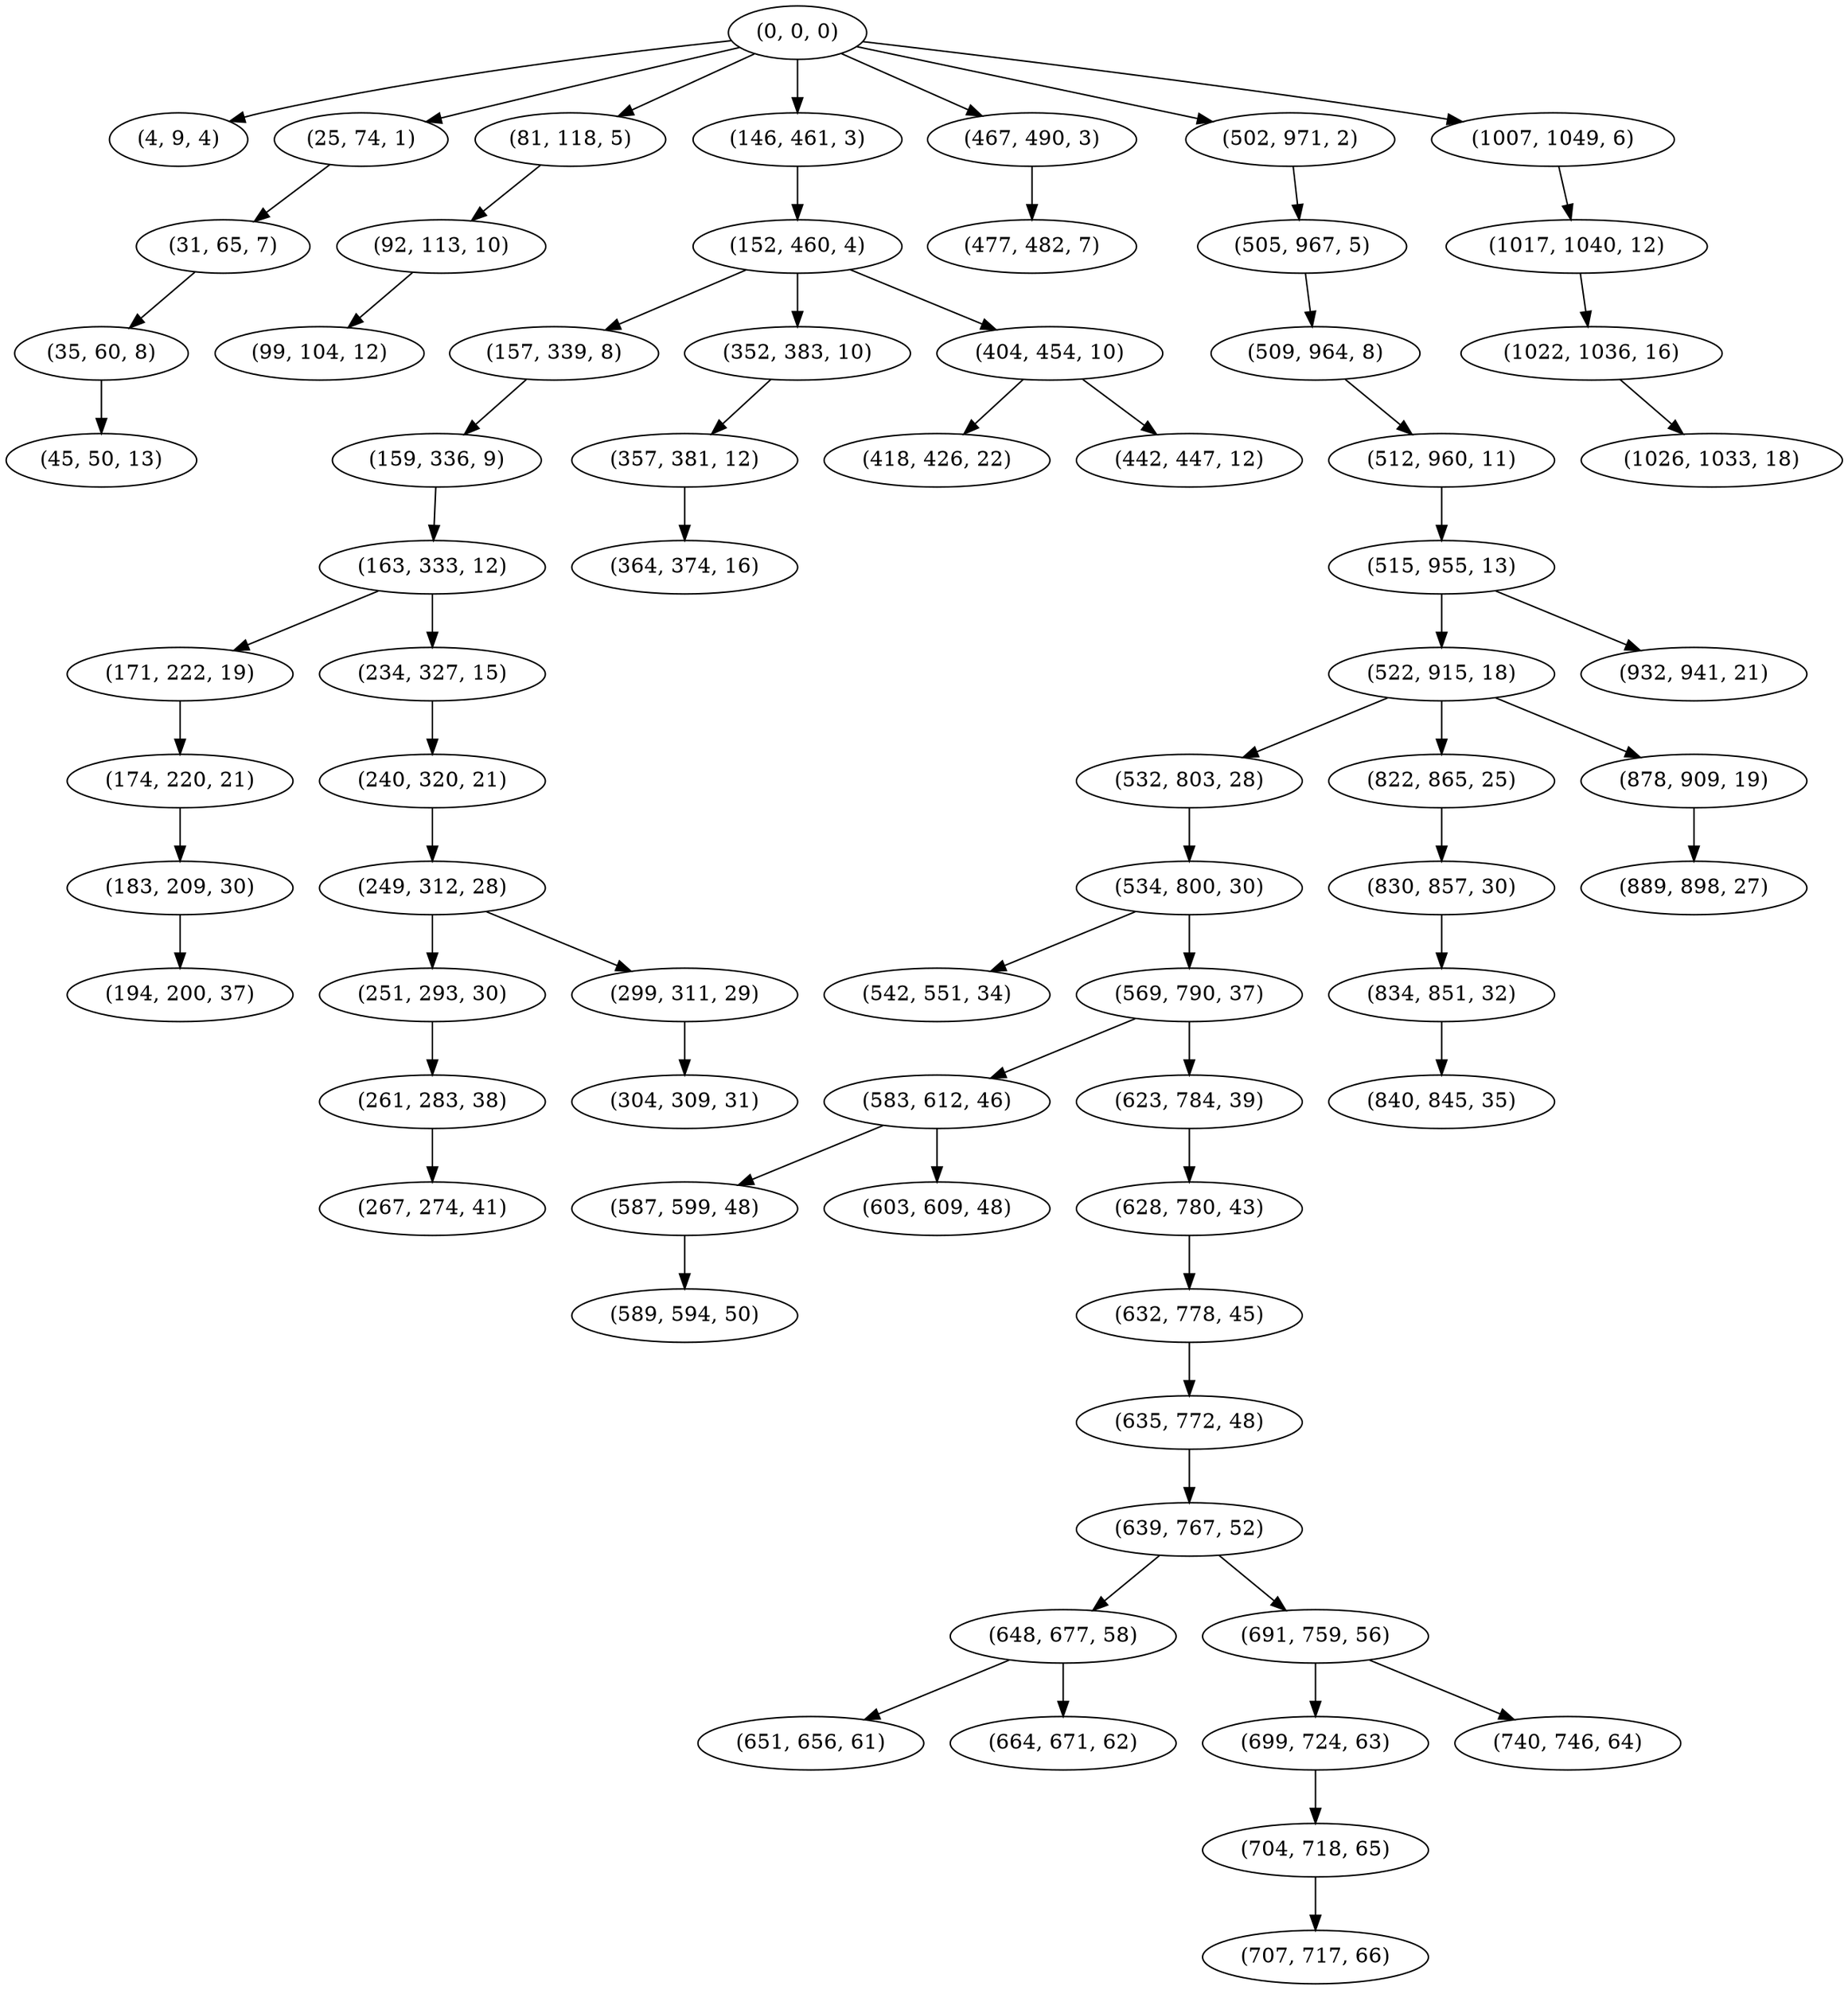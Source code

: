digraph tree {
    "(0, 0, 0)";
    "(4, 9, 4)";
    "(25, 74, 1)";
    "(31, 65, 7)";
    "(35, 60, 8)";
    "(45, 50, 13)";
    "(81, 118, 5)";
    "(92, 113, 10)";
    "(99, 104, 12)";
    "(146, 461, 3)";
    "(152, 460, 4)";
    "(157, 339, 8)";
    "(159, 336, 9)";
    "(163, 333, 12)";
    "(171, 222, 19)";
    "(174, 220, 21)";
    "(183, 209, 30)";
    "(194, 200, 37)";
    "(234, 327, 15)";
    "(240, 320, 21)";
    "(249, 312, 28)";
    "(251, 293, 30)";
    "(261, 283, 38)";
    "(267, 274, 41)";
    "(299, 311, 29)";
    "(304, 309, 31)";
    "(352, 383, 10)";
    "(357, 381, 12)";
    "(364, 374, 16)";
    "(404, 454, 10)";
    "(418, 426, 22)";
    "(442, 447, 12)";
    "(467, 490, 3)";
    "(477, 482, 7)";
    "(502, 971, 2)";
    "(505, 967, 5)";
    "(509, 964, 8)";
    "(512, 960, 11)";
    "(515, 955, 13)";
    "(522, 915, 18)";
    "(532, 803, 28)";
    "(534, 800, 30)";
    "(542, 551, 34)";
    "(569, 790, 37)";
    "(583, 612, 46)";
    "(587, 599, 48)";
    "(589, 594, 50)";
    "(603, 609, 48)";
    "(623, 784, 39)";
    "(628, 780, 43)";
    "(632, 778, 45)";
    "(635, 772, 48)";
    "(639, 767, 52)";
    "(648, 677, 58)";
    "(651, 656, 61)";
    "(664, 671, 62)";
    "(691, 759, 56)";
    "(699, 724, 63)";
    "(704, 718, 65)";
    "(707, 717, 66)";
    "(740, 746, 64)";
    "(822, 865, 25)";
    "(830, 857, 30)";
    "(834, 851, 32)";
    "(840, 845, 35)";
    "(878, 909, 19)";
    "(889, 898, 27)";
    "(932, 941, 21)";
    "(1007, 1049, 6)";
    "(1017, 1040, 12)";
    "(1022, 1036, 16)";
    "(1026, 1033, 18)";
    "(0, 0, 0)" -> "(4, 9, 4)";
    "(0, 0, 0)" -> "(25, 74, 1)";
    "(0, 0, 0)" -> "(81, 118, 5)";
    "(0, 0, 0)" -> "(146, 461, 3)";
    "(0, 0, 0)" -> "(467, 490, 3)";
    "(0, 0, 0)" -> "(502, 971, 2)";
    "(0, 0, 0)" -> "(1007, 1049, 6)";
    "(25, 74, 1)" -> "(31, 65, 7)";
    "(31, 65, 7)" -> "(35, 60, 8)";
    "(35, 60, 8)" -> "(45, 50, 13)";
    "(81, 118, 5)" -> "(92, 113, 10)";
    "(92, 113, 10)" -> "(99, 104, 12)";
    "(146, 461, 3)" -> "(152, 460, 4)";
    "(152, 460, 4)" -> "(157, 339, 8)";
    "(152, 460, 4)" -> "(352, 383, 10)";
    "(152, 460, 4)" -> "(404, 454, 10)";
    "(157, 339, 8)" -> "(159, 336, 9)";
    "(159, 336, 9)" -> "(163, 333, 12)";
    "(163, 333, 12)" -> "(171, 222, 19)";
    "(163, 333, 12)" -> "(234, 327, 15)";
    "(171, 222, 19)" -> "(174, 220, 21)";
    "(174, 220, 21)" -> "(183, 209, 30)";
    "(183, 209, 30)" -> "(194, 200, 37)";
    "(234, 327, 15)" -> "(240, 320, 21)";
    "(240, 320, 21)" -> "(249, 312, 28)";
    "(249, 312, 28)" -> "(251, 293, 30)";
    "(249, 312, 28)" -> "(299, 311, 29)";
    "(251, 293, 30)" -> "(261, 283, 38)";
    "(261, 283, 38)" -> "(267, 274, 41)";
    "(299, 311, 29)" -> "(304, 309, 31)";
    "(352, 383, 10)" -> "(357, 381, 12)";
    "(357, 381, 12)" -> "(364, 374, 16)";
    "(404, 454, 10)" -> "(418, 426, 22)";
    "(404, 454, 10)" -> "(442, 447, 12)";
    "(467, 490, 3)" -> "(477, 482, 7)";
    "(502, 971, 2)" -> "(505, 967, 5)";
    "(505, 967, 5)" -> "(509, 964, 8)";
    "(509, 964, 8)" -> "(512, 960, 11)";
    "(512, 960, 11)" -> "(515, 955, 13)";
    "(515, 955, 13)" -> "(522, 915, 18)";
    "(515, 955, 13)" -> "(932, 941, 21)";
    "(522, 915, 18)" -> "(532, 803, 28)";
    "(522, 915, 18)" -> "(822, 865, 25)";
    "(522, 915, 18)" -> "(878, 909, 19)";
    "(532, 803, 28)" -> "(534, 800, 30)";
    "(534, 800, 30)" -> "(542, 551, 34)";
    "(534, 800, 30)" -> "(569, 790, 37)";
    "(569, 790, 37)" -> "(583, 612, 46)";
    "(569, 790, 37)" -> "(623, 784, 39)";
    "(583, 612, 46)" -> "(587, 599, 48)";
    "(583, 612, 46)" -> "(603, 609, 48)";
    "(587, 599, 48)" -> "(589, 594, 50)";
    "(623, 784, 39)" -> "(628, 780, 43)";
    "(628, 780, 43)" -> "(632, 778, 45)";
    "(632, 778, 45)" -> "(635, 772, 48)";
    "(635, 772, 48)" -> "(639, 767, 52)";
    "(639, 767, 52)" -> "(648, 677, 58)";
    "(639, 767, 52)" -> "(691, 759, 56)";
    "(648, 677, 58)" -> "(651, 656, 61)";
    "(648, 677, 58)" -> "(664, 671, 62)";
    "(691, 759, 56)" -> "(699, 724, 63)";
    "(691, 759, 56)" -> "(740, 746, 64)";
    "(699, 724, 63)" -> "(704, 718, 65)";
    "(704, 718, 65)" -> "(707, 717, 66)";
    "(822, 865, 25)" -> "(830, 857, 30)";
    "(830, 857, 30)" -> "(834, 851, 32)";
    "(834, 851, 32)" -> "(840, 845, 35)";
    "(878, 909, 19)" -> "(889, 898, 27)";
    "(1007, 1049, 6)" -> "(1017, 1040, 12)";
    "(1017, 1040, 12)" -> "(1022, 1036, 16)";
    "(1022, 1036, 16)" -> "(1026, 1033, 18)";
}
